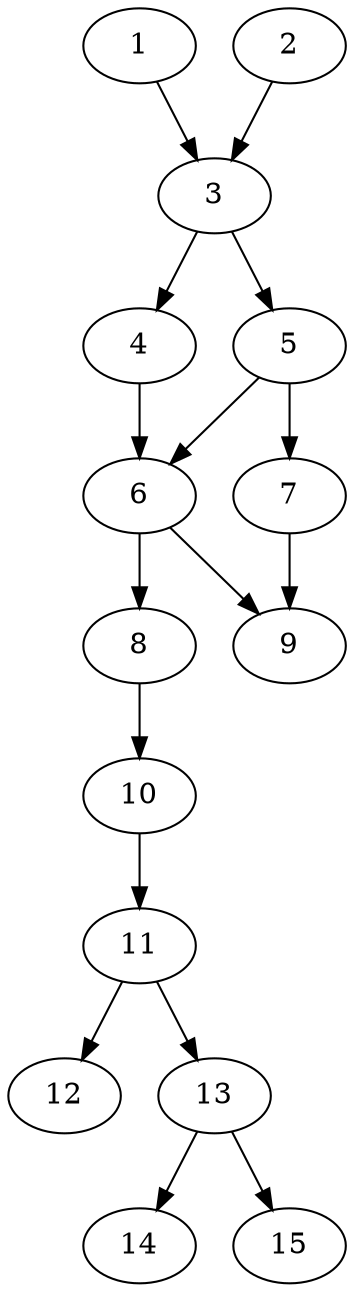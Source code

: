 // DAG automatically generated by daggen at Thu Oct  3 13:59:26 2019
// ./daggen --dot -n 15 --ccr 0.3 --fat 0.3 --regular 0.7 --density 0.7 --mindata 5242880 --maxdata 52428800 
digraph G {
  1 [size="103311360", alpha="0.10", expect_size="30993408"] 
  1 -> 3 [size ="30993408"]
  2 [size="23808000", alpha="0.06", expect_size="7142400"] 
  2 -> 3 [size ="7142400"]
  3 [size="101130240", alpha="0.08", expect_size="30339072"] 
  3 -> 4 [size ="30339072"]
  3 -> 5 [size ="30339072"]
  4 [size="160170667", alpha="0.10", expect_size="48051200"] 
  4 -> 6 [size ="48051200"]
  5 [size="168645973", alpha="0.08", expect_size="50593792"] 
  5 -> 6 [size ="50593792"]
  5 -> 7 [size ="50593792"]
  6 [size="41151147", alpha="0.19", expect_size="12345344"] 
  6 -> 8 [size ="12345344"]
  6 -> 9 [size ="12345344"]
  7 [size="164399787", alpha="0.02", expect_size="49319936"] 
  7 -> 9 [size ="49319936"]
  8 [size="52841813", alpha="0.08", expect_size="15852544"] 
  8 -> 10 [size ="15852544"]
  9 [size="23022933", alpha="0.02", expect_size="6906880"] 
  10 [size="32040960", alpha="0.16", expect_size="9612288"] 
  10 -> 11 [size ="9612288"]
  11 [size="123729920", alpha="0.07", expect_size="37118976"] 
  11 -> 12 [size ="37118976"]
  11 -> 13 [size ="37118976"]
  12 [size="41297920", alpha="0.19", expect_size="12389376"] 
  13 [size="90903893", alpha="0.11", expect_size="27271168"] 
  13 -> 14 [size ="27271168"]
  13 -> 15 [size ="27271168"]
  14 [size="156658347", alpha="0.07", expect_size="46997504"] 
  15 [size="81076907", alpha="0.01", expect_size="24323072"] 
}
